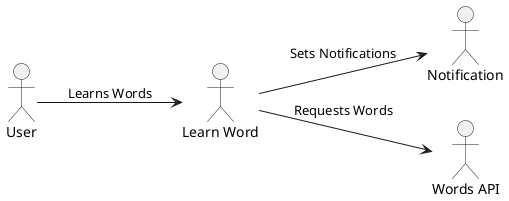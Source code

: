 @startuml Activity_Diagram
left to right direction
:User: as User
:Learn Word: as LearnWord
:Notification: as Notification
:Words API: as WordsAPI

User --> LearnWord: Learns Words
LearnWord --> Notification: Sets Notifications
LearnWord --> WordsAPI: Requests Words

@enduml
